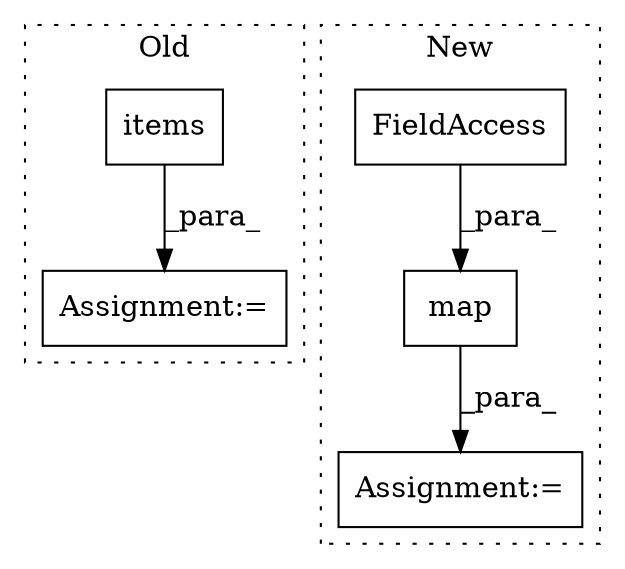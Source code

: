 digraph G {
subgraph cluster0 {
1 [label="items" a="32" s="3743" l="7" shape="box"];
4 [label="Assignment:=" a="7" s="3646,3750" l="73,2" shape="box"];
label = "Old";
style="dotted";
}
subgraph cluster1 {
2 [label="map" a="32" s="3330,3364" l="4,1" shape="box"];
3 [label="Assignment:=" a="7" s="3324" l="1" shape="box"];
5 [label="FieldAccess" a="22" s="3348" l="16" shape="box"];
label = "New";
style="dotted";
}
1 -> 4 [label="_para_"];
2 -> 3 [label="_para_"];
5 -> 2 [label="_para_"];
}